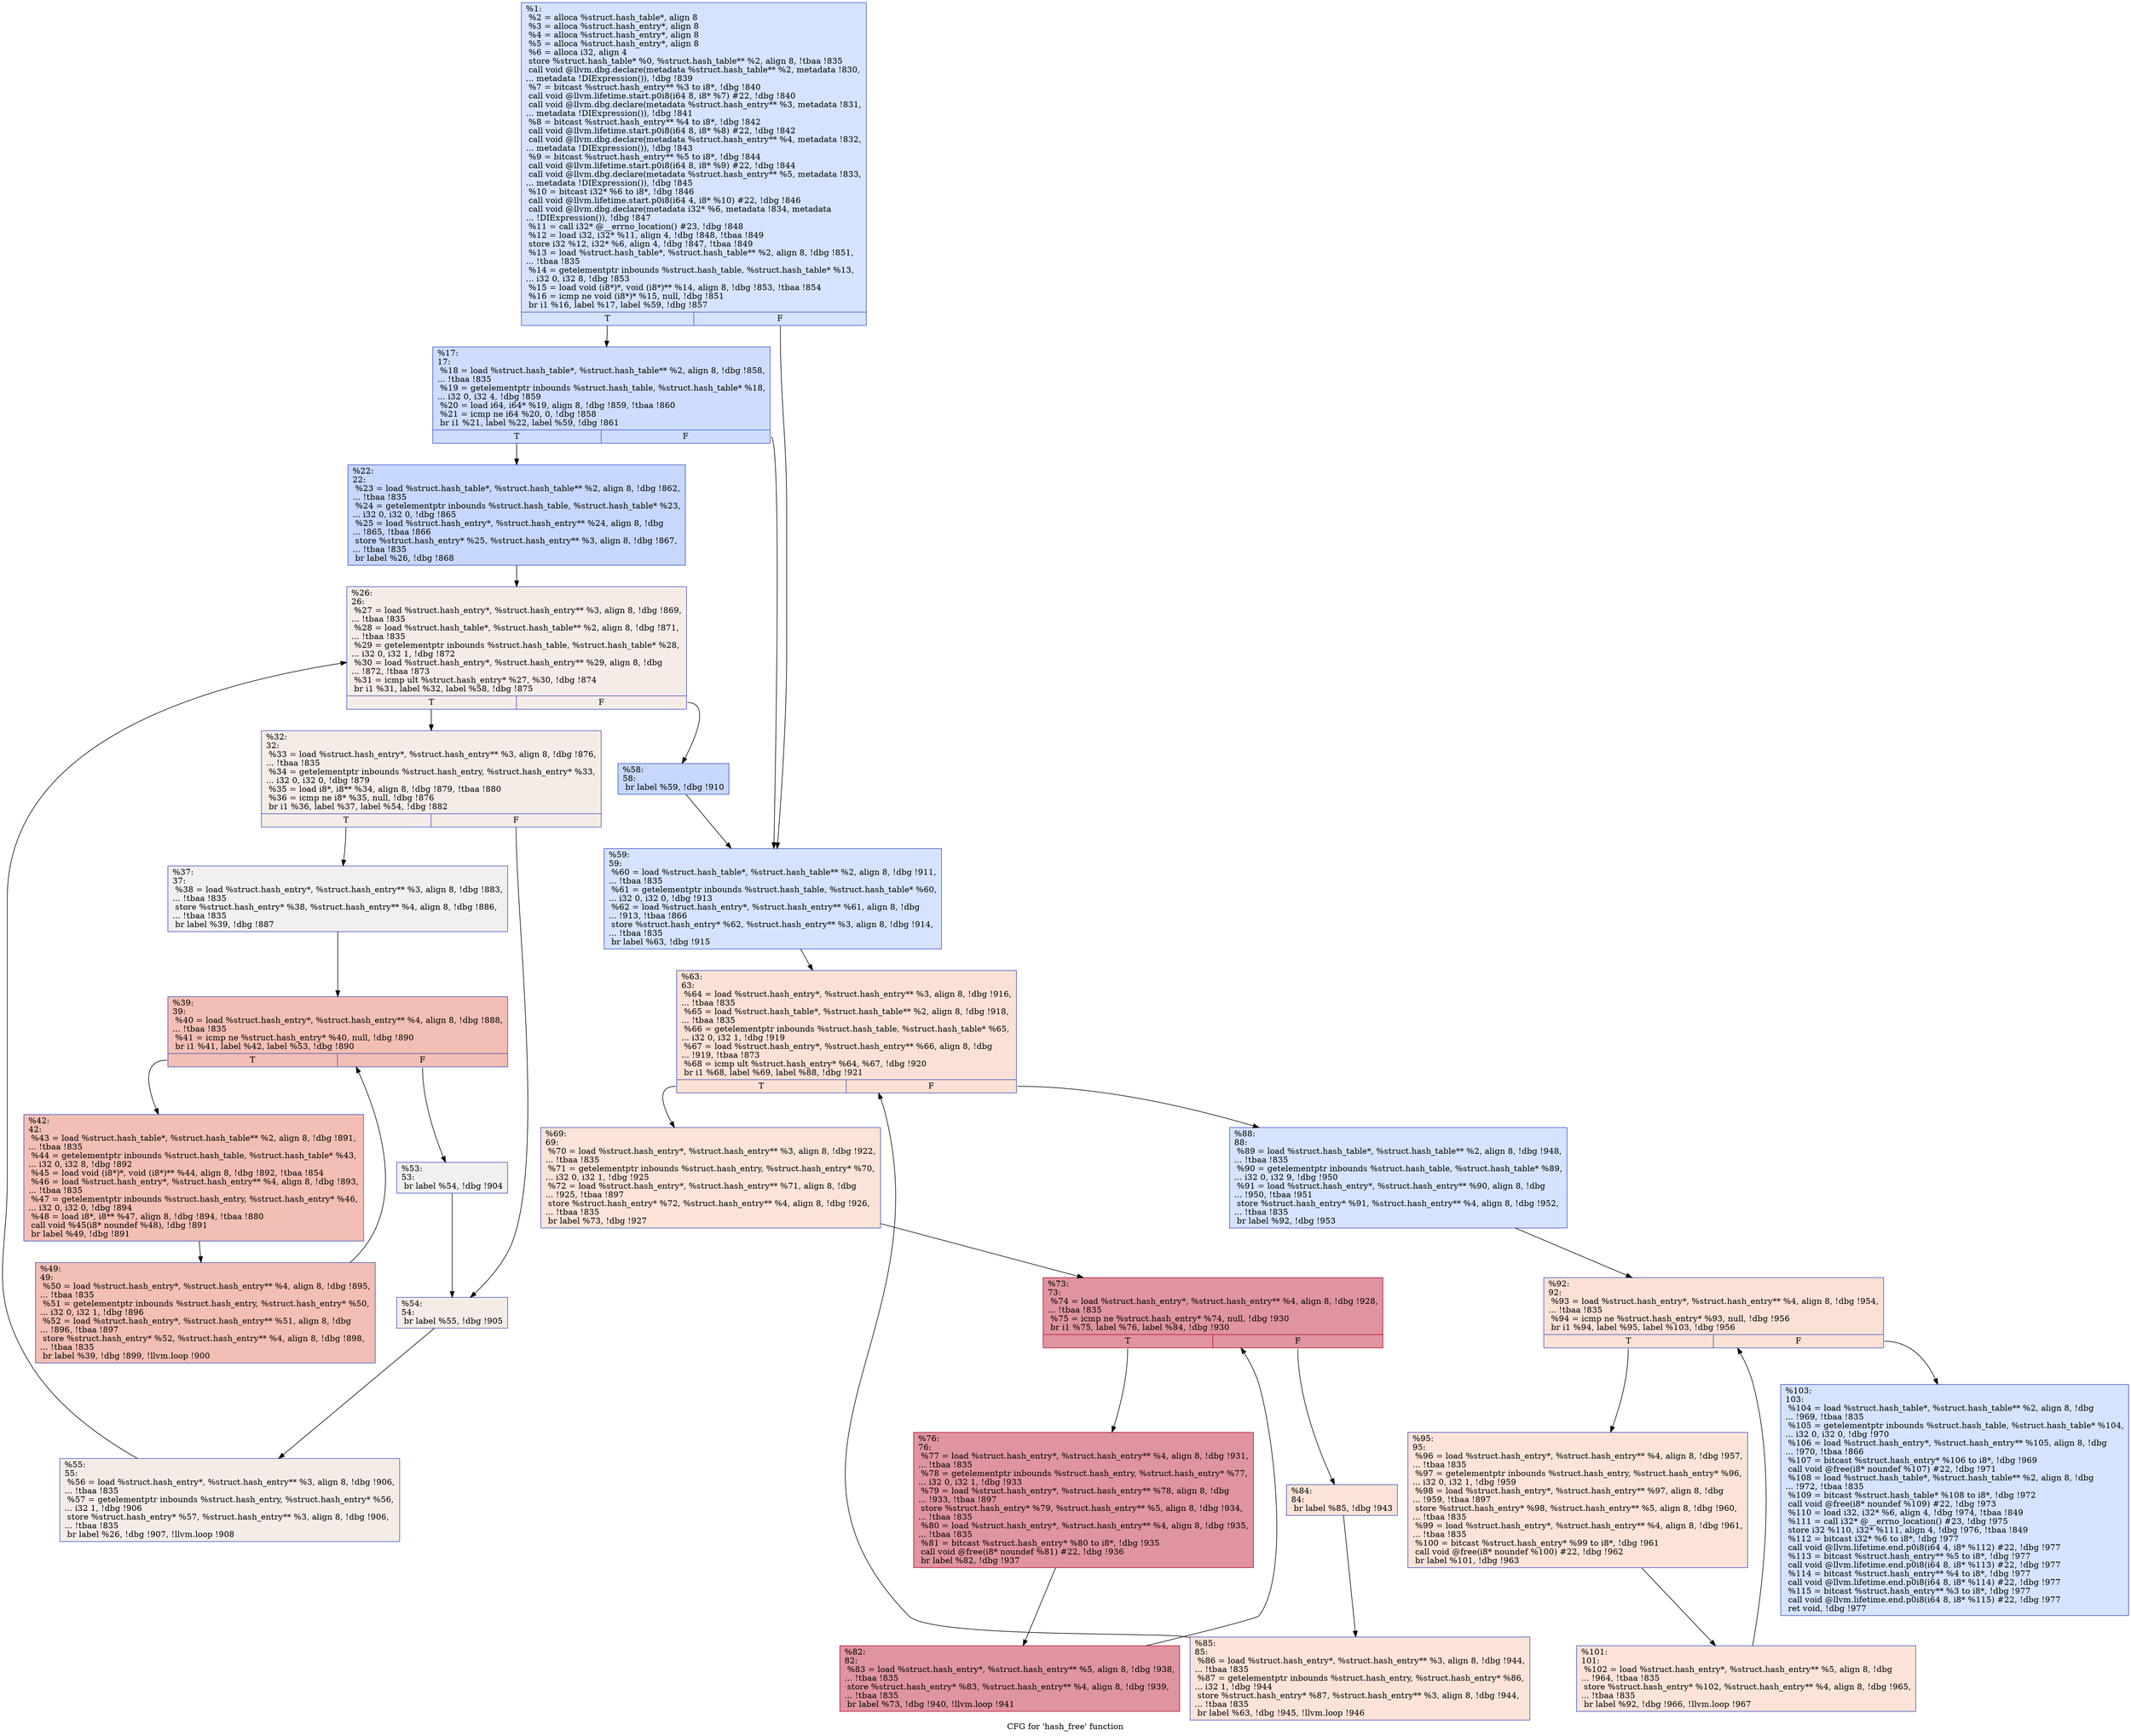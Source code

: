digraph "CFG for 'hash_free' function" {
	label="CFG for 'hash_free' function";

	Node0x1acb280 [shape=record,color="#3d50c3ff", style=filled, fillcolor="#a1c0ff70",label="{%1:\l  %2 = alloca %struct.hash_table*, align 8\l  %3 = alloca %struct.hash_entry*, align 8\l  %4 = alloca %struct.hash_entry*, align 8\l  %5 = alloca %struct.hash_entry*, align 8\l  %6 = alloca i32, align 4\l  store %struct.hash_table* %0, %struct.hash_table** %2, align 8, !tbaa !835\l  call void @llvm.dbg.declare(metadata %struct.hash_table** %2, metadata !830,\l... metadata !DIExpression()), !dbg !839\l  %7 = bitcast %struct.hash_entry** %3 to i8*, !dbg !840\l  call void @llvm.lifetime.start.p0i8(i64 8, i8* %7) #22, !dbg !840\l  call void @llvm.dbg.declare(metadata %struct.hash_entry** %3, metadata !831,\l... metadata !DIExpression()), !dbg !841\l  %8 = bitcast %struct.hash_entry** %4 to i8*, !dbg !842\l  call void @llvm.lifetime.start.p0i8(i64 8, i8* %8) #22, !dbg !842\l  call void @llvm.dbg.declare(metadata %struct.hash_entry** %4, metadata !832,\l... metadata !DIExpression()), !dbg !843\l  %9 = bitcast %struct.hash_entry** %5 to i8*, !dbg !844\l  call void @llvm.lifetime.start.p0i8(i64 8, i8* %9) #22, !dbg !844\l  call void @llvm.dbg.declare(metadata %struct.hash_entry** %5, metadata !833,\l... metadata !DIExpression()), !dbg !845\l  %10 = bitcast i32* %6 to i8*, !dbg !846\l  call void @llvm.lifetime.start.p0i8(i64 4, i8* %10) #22, !dbg !846\l  call void @llvm.dbg.declare(metadata i32* %6, metadata !834, metadata\l... !DIExpression()), !dbg !847\l  %11 = call i32* @__errno_location() #23, !dbg !848\l  %12 = load i32, i32* %11, align 4, !dbg !848, !tbaa !849\l  store i32 %12, i32* %6, align 4, !dbg !847, !tbaa !849\l  %13 = load %struct.hash_table*, %struct.hash_table** %2, align 8, !dbg !851,\l... !tbaa !835\l  %14 = getelementptr inbounds %struct.hash_table, %struct.hash_table* %13,\l... i32 0, i32 8, !dbg !853\l  %15 = load void (i8*)*, void (i8*)** %14, align 8, !dbg !853, !tbaa !854\l  %16 = icmp ne void (i8*)* %15, null, !dbg !851\l  br i1 %16, label %17, label %59, !dbg !857\l|{<s0>T|<s1>F}}"];
	Node0x1acb280:s0 -> Node0x1acb3b0;
	Node0x1acb280:s1 -> Node0x1acb770;
	Node0x1acb3b0 [shape=record,color="#3d50c3ff", style=filled, fillcolor="#8fb1fe70",label="{%17:\l17:                                               \l  %18 = load %struct.hash_table*, %struct.hash_table** %2, align 8, !dbg !858,\l... !tbaa !835\l  %19 = getelementptr inbounds %struct.hash_table, %struct.hash_table* %18,\l... i32 0, i32 4, !dbg !859\l  %20 = load i64, i64* %19, align 8, !dbg !859, !tbaa !860\l  %21 = icmp ne i64 %20, 0, !dbg !858\l  br i1 %21, label %22, label %59, !dbg !861\l|{<s0>T|<s1>F}}"];
	Node0x1acb3b0:s0 -> Node0x1acb400;
	Node0x1acb3b0:s1 -> Node0x1acb770;
	Node0x1acb400 [shape=record,color="#3d50c3ff", style=filled, fillcolor="#81a4fb70",label="{%22:\l22:                                               \l  %23 = load %struct.hash_table*, %struct.hash_table** %2, align 8, !dbg !862,\l... !tbaa !835\l  %24 = getelementptr inbounds %struct.hash_table, %struct.hash_table* %23,\l... i32 0, i32 0, !dbg !865\l  %25 = load %struct.hash_entry*, %struct.hash_entry** %24, align 8, !dbg\l... !865, !tbaa !866\l  store %struct.hash_entry* %25, %struct.hash_entry** %3, align 8, !dbg !867,\l... !tbaa !835\l  br label %26, !dbg !868\l}"];
	Node0x1acb400 -> Node0x1acb450;
	Node0x1acb450 [shape=record,color="#3d50c3ff", style=filled, fillcolor="#ead5c970",label="{%26:\l26:                                               \l  %27 = load %struct.hash_entry*, %struct.hash_entry** %3, align 8, !dbg !869,\l... !tbaa !835\l  %28 = load %struct.hash_table*, %struct.hash_table** %2, align 8, !dbg !871,\l... !tbaa !835\l  %29 = getelementptr inbounds %struct.hash_table, %struct.hash_table* %28,\l... i32 0, i32 1, !dbg !872\l  %30 = load %struct.hash_entry*, %struct.hash_entry** %29, align 8, !dbg\l... !872, !tbaa !873\l  %31 = icmp ult %struct.hash_entry* %27, %30, !dbg !874\l  br i1 %31, label %32, label %58, !dbg !875\l|{<s0>T|<s1>F}}"];
	Node0x1acb450:s0 -> Node0x1acb4a0;
	Node0x1acb450:s1 -> Node0x1acb720;
	Node0x1acb4a0 [shape=record,color="#3d50c3ff", style=filled, fillcolor="#ead5c970",label="{%32:\l32:                                               \l  %33 = load %struct.hash_entry*, %struct.hash_entry** %3, align 8, !dbg !876,\l... !tbaa !835\l  %34 = getelementptr inbounds %struct.hash_entry, %struct.hash_entry* %33,\l... i32 0, i32 0, !dbg !879\l  %35 = load i8*, i8** %34, align 8, !dbg !879, !tbaa !880\l  %36 = icmp ne i8* %35, null, !dbg !876\l  br i1 %36, label %37, label %54, !dbg !882\l|{<s0>T|<s1>F}}"];
	Node0x1acb4a0:s0 -> Node0x1acb4f0;
	Node0x1acb4a0:s1 -> Node0x1acb680;
	Node0x1acb4f0 [shape=record,color="#3d50c3ff", style=filled, fillcolor="#dedcdb70",label="{%37:\l37:                                               \l  %38 = load %struct.hash_entry*, %struct.hash_entry** %3, align 8, !dbg !883,\l... !tbaa !835\l  store %struct.hash_entry* %38, %struct.hash_entry** %4, align 8, !dbg !886,\l... !tbaa !835\l  br label %39, !dbg !887\l}"];
	Node0x1acb4f0 -> Node0x1acb540;
	Node0x1acb540 [shape=record,color="#3d50c3ff", style=filled, fillcolor="#e36c5570",label="{%39:\l39:                                               \l  %40 = load %struct.hash_entry*, %struct.hash_entry** %4, align 8, !dbg !888,\l... !tbaa !835\l  %41 = icmp ne %struct.hash_entry* %40, null, !dbg !890\l  br i1 %41, label %42, label %53, !dbg !890\l|{<s0>T|<s1>F}}"];
	Node0x1acb540:s0 -> Node0x1acb590;
	Node0x1acb540:s1 -> Node0x1acb630;
	Node0x1acb590 [shape=record,color="#3d50c3ff", style=filled, fillcolor="#e36c5570",label="{%42:\l42:                                               \l  %43 = load %struct.hash_table*, %struct.hash_table** %2, align 8, !dbg !891,\l... !tbaa !835\l  %44 = getelementptr inbounds %struct.hash_table, %struct.hash_table* %43,\l... i32 0, i32 8, !dbg !892\l  %45 = load void (i8*)*, void (i8*)** %44, align 8, !dbg !892, !tbaa !854\l  %46 = load %struct.hash_entry*, %struct.hash_entry** %4, align 8, !dbg !893,\l... !tbaa !835\l  %47 = getelementptr inbounds %struct.hash_entry, %struct.hash_entry* %46,\l... i32 0, i32 0, !dbg !894\l  %48 = load i8*, i8** %47, align 8, !dbg !894, !tbaa !880\l  call void %45(i8* noundef %48), !dbg !891\l  br label %49, !dbg !891\l}"];
	Node0x1acb590 -> Node0x1acb5e0;
	Node0x1acb5e0 [shape=record,color="#3d50c3ff", style=filled, fillcolor="#e36c5570",label="{%49:\l49:                                               \l  %50 = load %struct.hash_entry*, %struct.hash_entry** %4, align 8, !dbg !895,\l... !tbaa !835\l  %51 = getelementptr inbounds %struct.hash_entry, %struct.hash_entry* %50,\l... i32 0, i32 1, !dbg !896\l  %52 = load %struct.hash_entry*, %struct.hash_entry** %51, align 8, !dbg\l... !896, !tbaa !897\l  store %struct.hash_entry* %52, %struct.hash_entry** %4, align 8, !dbg !898,\l... !tbaa !835\l  br label %39, !dbg !899, !llvm.loop !900\l}"];
	Node0x1acb5e0 -> Node0x1acb540;
	Node0x1acb630 [shape=record,color="#3d50c3ff", style=filled, fillcolor="#dedcdb70",label="{%53:\l53:                                               \l  br label %54, !dbg !904\l}"];
	Node0x1acb630 -> Node0x1acb680;
	Node0x1acb680 [shape=record,color="#3d50c3ff", style=filled, fillcolor="#ead5c970",label="{%54:\l54:                                               \l  br label %55, !dbg !905\l}"];
	Node0x1acb680 -> Node0x1acb6d0;
	Node0x1acb6d0 [shape=record,color="#3d50c3ff", style=filled, fillcolor="#ead5c970",label="{%55:\l55:                                               \l  %56 = load %struct.hash_entry*, %struct.hash_entry** %3, align 8, !dbg !906,\l... !tbaa !835\l  %57 = getelementptr inbounds %struct.hash_entry, %struct.hash_entry* %56,\l... i32 1, !dbg !906\l  store %struct.hash_entry* %57, %struct.hash_entry** %3, align 8, !dbg !906,\l... !tbaa !835\l  br label %26, !dbg !907, !llvm.loop !908\l}"];
	Node0x1acb6d0 -> Node0x1acb450;
	Node0x1acb720 [shape=record,color="#3d50c3ff", style=filled, fillcolor="#81a4fb70",label="{%58:\l58:                                               \l  br label %59, !dbg !910\l}"];
	Node0x1acb720 -> Node0x1acb770;
	Node0x1acb770 [shape=record,color="#3d50c3ff", style=filled, fillcolor="#a1c0ff70",label="{%59:\l59:                                               \l  %60 = load %struct.hash_table*, %struct.hash_table** %2, align 8, !dbg !911,\l... !tbaa !835\l  %61 = getelementptr inbounds %struct.hash_table, %struct.hash_table* %60,\l... i32 0, i32 0, !dbg !913\l  %62 = load %struct.hash_entry*, %struct.hash_entry** %61, align 8, !dbg\l... !913, !tbaa !866\l  store %struct.hash_entry* %62, %struct.hash_entry** %3, align 8, !dbg !914,\l... !tbaa !835\l  br label %63, !dbg !915\l}"];
	Node0x1acb770 -> Node0x1acb7c0;
	Node0x1acb7c0 [shape=record,color="#3d50c3ff", style=filled, fillcolor="#f7bca170",label="{%63:\l63:                                               \l  %64 = load %struct.hash_entry*, %struct.hash_entry** %3, align 8, !dbg !916,\l... !tbaa !835\l  %65 = load %struct.hash_table*, %struct.hash_table** %2, align 8, !dbg !918,\l... !tbaa !835\l  %66 = getelementptr inbounds %struct.hash_table, %struct.hash_table* %65,\l... i32 0, i32 1, !dbg !919\l  %67 = load %struct.hash_entry*, %struct.hash_entry** %66, align 8, !dbg\l... !919, !tbaa !873\l  %68 = icmp ult %struct.hash_entry* %64, %67, !dbg !920\l  br i1 %68, label %69, label %88, !dbg !921\l|{<s0>T|<s1>F}}"];
	Node0x1acb7c0:s0 -> Node0x1acb810;
	Node0x1acb7c0:s1 -> Node0x1acb9f0;
	Node0x1acb810 [shape=record,color="#3d50c3ff", style=filled, fillcolor="#f6bfa670",label="{%69:\l69:                                               \l  %70 = load %struct.hash_entry*, %struct.hash_entry** %3, align 8, !dbg !922,\l... !tbaa !835\l  %71 = getelementptr inbounds %struct.hash_entry, %struct.hash_entry* %70,\l... i32 0, i32 1, !dbg !925\l  %72 = load %struct.hash_entry*, %struct.hash_entry** %71, align 8, !dbg\l... !925, !tbaa !897\l  store %struct.hash_entry* %72, %struct.hash_entry** %4, align 8, !dbg !926,\l... !tbaa !835\l  br label %73, !dbg !927\l}"];
	Node0x1acb810 -> Node0x1acb860;
	Node0x1acb860 [shape=record,color="#b70d28ff", style=filled, fillcolor="#b70d2870",label="{%73:\l73:                                               \l  %74 = load %struct.hash_entry*, %struct.hash_entry** %4, align 8, !dbg !928,\l... !tbaa !835\l  %75 = icmp ne %struct.hash_entry* %74, null, !dbg !930\l  br i1 %75, label %76, label %84, !dbg !930\l|{<s0>T|<s1>F}}"];
	Node0x1acb860:s0 -> Node0x1acb8b0;
	Node0x1acb860:s1 -> Node0x1acb950;
	Node0x1acb8b0 [shape=record,color="#b70d28ff", style=filled, fillcolor="#b70d2870",label="{%76:\l76:                                               \l  %77 = load %struct.hash_entry*, %struct.hash_entry** %4, align 8, !dbg !931,\l... !tbaa !835\l  %78 = getelementptr inbounds %struct.hash_entry, %struct.hash_entry* %77,\l... i32 0, i32 1, !dbg !933\l  %79 = load %struct.hash_entry*, %struct.hash_entry** %78, align 8, !dbg\l... !933, !tbaa !897\l  store %struct.hash_entry* %79, %struct.hash_entry** %5, align 8, !dbg !934,\l... !tbaa !835\l  %80 = load %struct.hash_entry*, %struct.hash_entry** %4, align 8, !dbg !935,\l... !tbaa !835\l  %81 = bitcast %struct.hash_entry* %80 to i8*, !dbg !935\l  call void @free(i8* noundef %81) #22, !dbg !936\l  br label %82, !dbg !937\l}"];
	Node0x1acb8b0 -> Node0x1acb900;
	Node0x1acb900 [shape=record,color="#b70d28ff", style=filled, fillcolor="#b70d2870",label="{%82:\l82:                                               \l  %83 = load %struct.hash_entry*, %struct.hash_entry** %5, align 8, !dbg !938,\l... !tbaa !835\l  store %struct.hash_entry* %83, %struct.hash_entry** %4, align 8, !dbg !939,\l... !tbaa !835\l  br label %73, !dbg !940, !llvm.loop !941\l}"];
	Node0x1acb900 -> Node0x1acb860;
	Node0x1acb950 [shape=record,color="#3d50c3ff", style=filled, fillcolor="#f6bfa670",label="{%84:\l84:                                               \l  br label %85, !dbg !943\l}"];
	Node0x1acb950 -> Node0x1acb9a0;
	Node0x1acb9a0 [shape=record,color="#3d50c3ff", style=filled, fillcolor="#f6bfa670",label="{%85:\l85:                                               \l  %86 = load %struct.hash_entry*, %struct.hash_entry** %3, align 8, !dbg !944,\l... !tbaa !835\l  %87 = getelementptr inbounds %struct.hash_entry, %struct.hash_entry* %86,\l... i32 1, !dbg !944\l  store %struct.hash_entry* %87, %struct.hash_entry** %3, align 8, !dbg !944,\l... !tbaa !835\l  br label %63, !dbg !945, !llvm.loop !946\l}"];
	Node0x1acb9a0 -> Node0x1acb7c0;
	Node0x1acb9f0 [shape=record,color="#3d50c3ff", style=filled, fillcolor="#a1c0ff70",label="{%88:\l88:                                               \l  %89 = load %struct.hash_table*, %struct.hash_table** %2, align 8, !dbg !948,\l... !tbaa !835\l  %90 = getelementptr inbounds %struct.hash_table, %struct.hash_table* %89,\l... i32 0, i32 9, !dbg !950\l  %91 = load %struct.hash_entry*, %struct.hash_entry** %90, align 8, !dbg\l... !950, !tbaa !951\l  store %struct.hash_entry* %91, %struct.hash_entry** %4, align 8, !dbg !952,\l... !tbaa !835\l  br label %92, !dbg !953\l}"];
	Node0x1acb9f0 -> Node0x1acba40;
	Node0x1acba40 [shape=record,color="#3d50c3ff", style=filled, fillcolor="#f7bca170",label="{%92:\l92:                                               \l  %93 = load %struct.hash_entry*, %struct.hash_entry** %4, align 8, !dbg !954,\l... !tbaa !835\l  %94 = icmp ne %struct.hash_entry* %93, null, !dbg !956\l  br i1 %94, label %95, label %103, !dbg !956\l|{<s0>T|<s1>F}}"];
	Node0x1acba40:s0 -> Node0x1acba90;
	Node0x1acba40:s1 -> Node0x1acbb30;
	Node0x1acba90 [shape=record,color="#3d50c3ff", style=filled, fillcolor="#f6bfa670",label="{%95:\l95:                                               \l  %96 = load %struct.hash_entry*, %struct.hash_entry** %4, align 8, !dbg !957,\l... !tbaa !835\l  %97 = getelementptr inbounds %struct.hash_entry, %struct.hash_entry* %96,\l... i32 0, i32 1, !dbg !959\l  %98 = load %struct.hash_entry*, %struct.hash_entry** %97, align 8, !dbg\l... !959, !tbaa !897\l  store %struct.hash_entry* %98, %struct.hash_entry** %5, align 8, !dbg !960,\l... !tbaa !835\l  %99 = load %struct.hash_entry*, %struct.hash_entry** %4, align 8, !dbg !961,\l... !tbaa !835\l  %100 = bitcast %struct.hash_entry* %99 to i8*, !dbg !961\l  call void @free(i8* noundef %100) #22, !dbg !962\l  br label %101, !dbg !963\l}"];
	Node0x1acba90 -> Node0x1acbae0;
	Node0x1acbae0 [shape=record,color="#3d50c3ff", style=filled, fillcolor="#f6bfa670",label="{%101:\l101:                                              \l  %102 = load %struct.hash_entry*, %struct.hash_entry** %5, align 8, !dbg\l... !964, !tbaa !835\l  store %struct.hash_entry* %102, %struct.hash_entry** %4, align 8, !dbg !965,\l... !tbaa !835\l  br label %92, !dbg !966, !llvm.loop !967\l}"];
	Node0x1acbae0 -> Node0x1acba40;
	Node0x1acbb30 [shape=record,color="#3d50c3ff", style=filled, fillcolor="#a1c0ff70",label="{%103:\l103:                                              \l  %104 = load %struct.hash_table*, %struct.hash_table** %2, align 8, !dbg\l... !969, !tbaa !835\l  %105 = getelementptr inbounds %struct.hash_table, %struct.hash_table* %104,\l... i32 0, i32 0, !dbg !970\l  %106 = load %struct.hash_entry*, %struct.hash_entry** %105, align 8, !dbg\l... !970, !tbaa !866\l  %107 = bitcast %struct.hash_entry* %106 to i8*, !dbg !969\l  call void @free(i8* noundef %107) #22, !dbg !971\l  %108 = load %struct.hash_table*, %struct.hash_table** %2, align 8, !dbg\l... !972, !tbaa !835\l  %109 = bitcast %struct.hash_table* %108 to i8*, !dbg !972\l  call void @free(i8* noundef %109) #22, !dbg !973\l  %110 = load i32, i32* %6, align 4, !dbg !974, !tbaa !849\l  %111 = call i32* @__errno_location() #23, !dbg !975\l  store i32 %110, i32* %111, align 4, !dbg !976, !tbaa !849\l  %112 = bitcast i32* %6 to i8*, !dbg !977\l  call void @llvm.lifetime.end.p0i8(i64 4, i8* %112) #22, !dbg !977\l  %113 = bitcast %struct.hash_entry** %5 to i8*, !dbg !977\l  call void @llvm.lifetime.end.p0i8(i64 8, i8* %113) #22, !dbg !977\l  %114 = bitcast %struct.hash_entry** %4 to i8*, !dbg !977\l  call void @llvm.lifetime.end.p0i8(i64 8, i8* %114) #22, !dbg !977\l  %115 = bitcast %struct.hash_entry** %3 to i8*, !dbg !977\l  call void @llvm.lifetime.end.p0i8(i64 8, i8* %115) #22, !dbg !977\l  ret void, !dbg !977\l}"];
}
